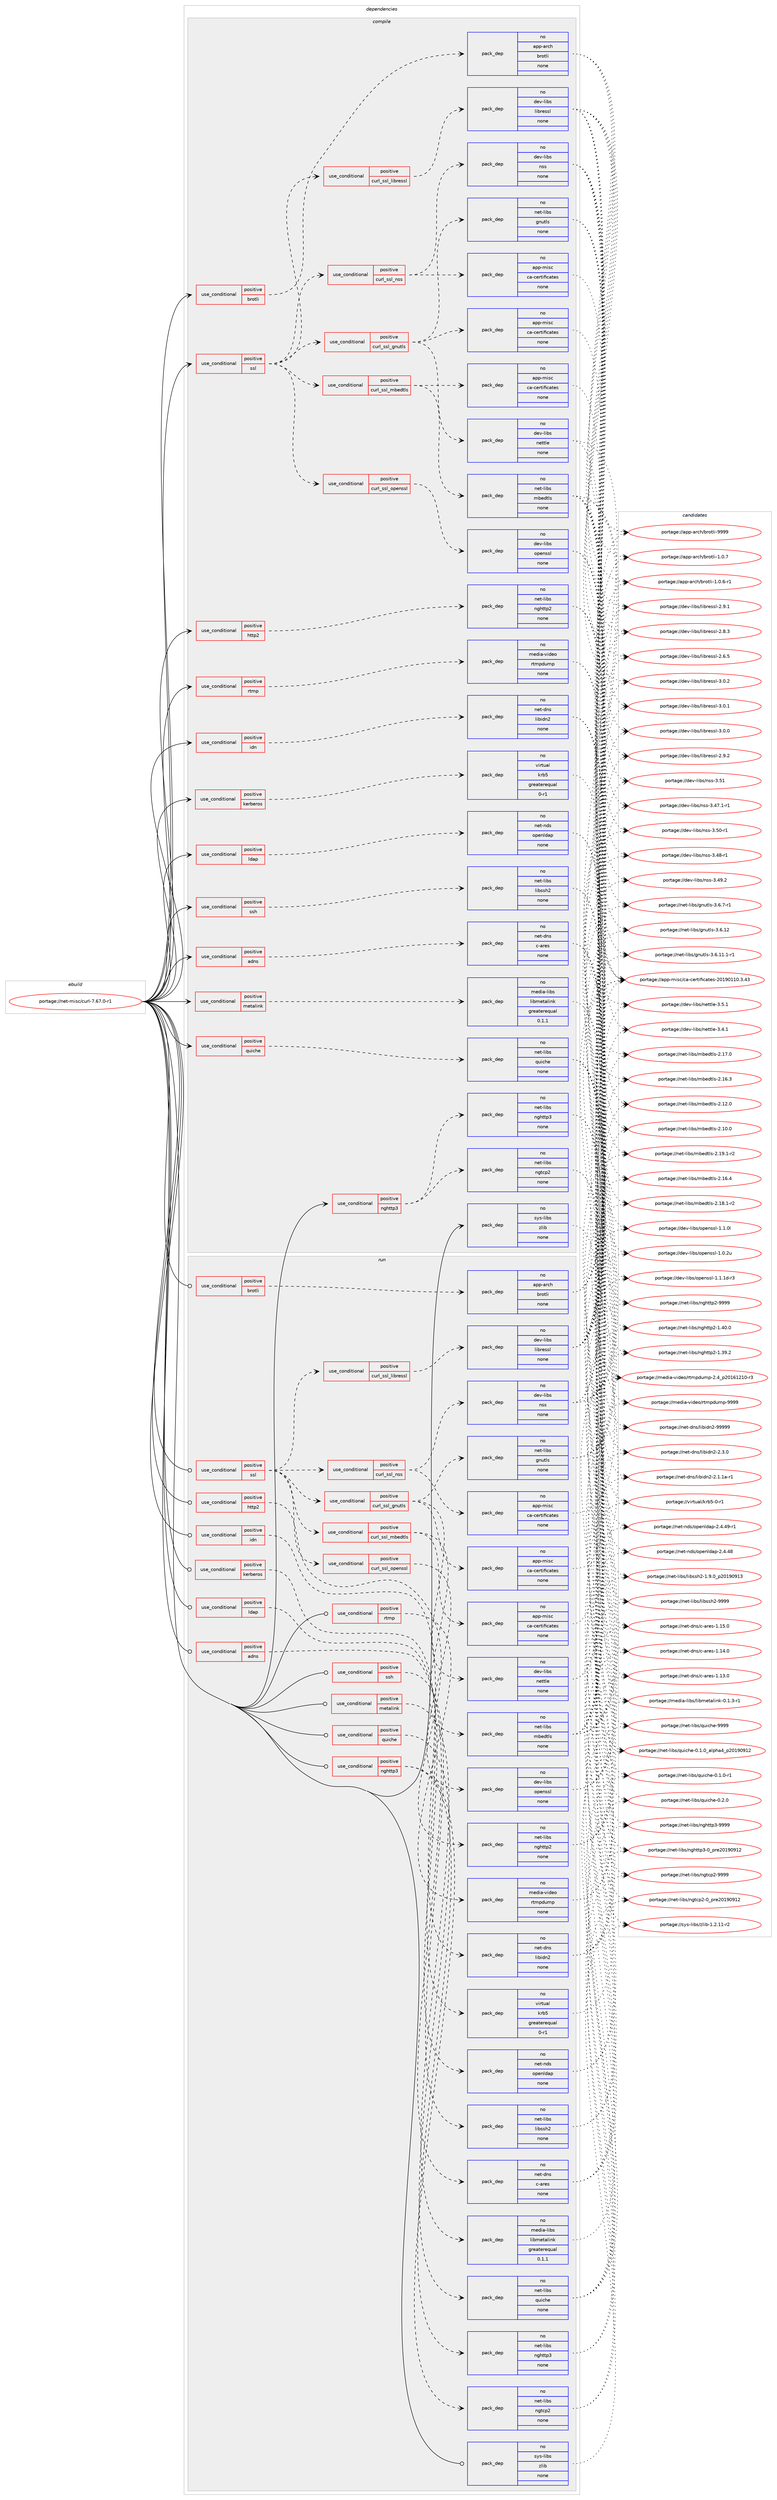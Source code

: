 digraph prolog {

# *************
# Graph options
# *************

newrank=true;
concentrate=true;
compound=true;
graph [rankdir=LR,fontname=Helvetica,fontsize=10,ranksep=1.5];#, ranksep=2.5, nodesep=0.2];
edge  [arrowhead=vee];
node  [fontname=Helvetica,fontsize=10];

# **********
# The ebuild
# **********

subgraph cluster_leftcol {
color=gray;
rank=same;
label=<<i>ebuild</i>>;
id [label="portage://net-misc/curl-7.67.0-r1", color=red, width=4, href="../net-misc/curl-7.67.0-r1.svg"];
}

# ****************
# The dependencies
# ****************

subgraph cluster_midcol {
color=gray;
label=<<i>dependencies</i>>;
subgraph cluster_compile {
fillcolor="#eeeeee";
style=filled;
label=<<i>compile</i>>;
subgraph cond10049 {
dependency53354 [label=<<TABLE BORDER="0" CELLBORDER="1" CELLSPACING="0" CELLPADDING="4"><TR><TD ROWSPAN="3" CELLPADDING="10">use_conditional</TD></TR><TR><TD>positive</TD></TR><TR><TD>adns</TD></TR></TABLE>>, shape=none, color=red];
subgraph pack42229 {
dependency53355 [label=<<TABLE BORDER="0" CELLBORDER="1" CELLSPACING="0" CELLPADDING="4" WIDTH="220"><TR><TD ROWSPAN="6" CELLPADDING="30">pack_dep</TD></TR><TR><TD WIDTH="110">no</TD></TR><TR><TD>net-dns</TD></TR><TR><TD>c-ares</TD></TR><TR><TD>none</TD></TR><TR><TD></TD></TR></TABLE>>, shape=none, color=blue];
}
dependency53354:e -> dependency53355:w [weight=20,style="dashed",arrowhead="vee"];
}
id:e -> dependency53354:w [weight=20,style="solid",arrowhead="vee"];
subgraph cond10050 {
dependency53356 [label=<<TABLE BORDER="0" CELLBORDER="1" CELLSPACING="0" CELLPADDING="4"><TR><TD ROWSPAN="3" CELLPADDING="10">use_conditional</TD></TR><TR><TD>positive</TD></TR><TR><TD>brotli</TD></TR></TABLE>>, shape=none, color=red];
subgraph pack42230 {
dependency53357 [label=<<TABLE BORDER="0" CELLBORDER="1" CELLSPACING="0" CELLPADDING="4" WIDTH="220"><TR><TD ROWSPAN="6" CELLPADDING="30">pack_dep</TD></TR><TR><TD WIDTH="110">no</TD></TR><TR><TD>app-arch</TD></TR><TR><TD>brotli</TD></TR><TR><TD>none</TD></TR><TR><TD></TD></TR></TABLE>>, shape=none, color=blue];
}
dependency53356:e -> dependency53357:w [weight=20,style="dashed",arrowhead="vee"];
}
id:e -> dependency53356:w [weight=20,style="solid",arrowhead="vee"];
subgraph cond10051 {
dependency53358 [label=<<TABLE BORDER="0" CELLBORDER="1" CELLSPACING="0" CELLPADDING="4"><TR><TD ROWSPAN="3" CELLPADDING="10">use_conditional</TD></TR><TR><TD>positive</TD></TR><TR><TD>http2</TD></TR></TABLE>>, shape=none, color=red];
subgraph pack42231 {
dependency53359 [label=<<TABLE BORDER="0" CELLBORDER="1" CELLSPACING="0" CELLPADDING="4" WIDTH="220"><TR><TD ROWSPAN="6" CELLPADDING="30">pack_dep</TD></TR><TR><TD WIDTH="110">no</TD></TR><TR><TD>net-libs</TD></TR><TR><TD>nghttp2</TD></TR><TR><TD>none</TD></TR><TR><TD></TD></TR></TABLE>>, shape=none, color=blue];
}
dependency53358:e -> dependency53359:w [weight=20,style="dashed",arrowhead="vee"];
}
id:e -> dependency53358:w [weight=20,style="solid",arrowhead="vee"];
subgraph cond10052 {
dependency53360 [label=<<TABLE BORDER="0" CELLBORDER="1" CELLSPACING="0" CELLPADDING="4"><TR><TD ROWSPAN="3" CELLPADDING="10">use_conditional</TD></TR><TR><TD>positive</TD></TR><TR><TD>idn</TD></TR></TABLE>>, shape=none, color=red];
subgraph pack42232 {
dependency53361 [label=<<TABLE BORDER="0" CELLBORDER="1" CELLSPACING="0" CELLPADDING="4" WIDTH="220"><TR><TD ROWSPAN="6" CELLPADDING="30">pack_dep</TD></TR><TR><TD WIDTH="110">no</TD></TR><TR><TD>net-dns</TD></TR><TR><TD>libidn2</TD></TR><TR><TD>none</TD></TR><TR><TD></TD></TR></TABLE>>, shape=none, color=blue];
}
dependency53360:e -> dependency53361:w [weight=20,style="dashed",arrowhead="vee"];
}
id:e -> dependency53360:w [weight=20,style="solid",arrowhead="vee"];
subgraph cond10053 {
dependency53362 [label=<<TABLE BORDER="0" CELLBORDER="1" CELLSPACING="0" CELLPADDING="4"><TR><TD ROWSPAN="3" CELLPADDING="10">use_conditional</TD></TR><TR><TD>positive</TD></TR><TR><TD>kerberos</TD></TR></TABLE>>, shape=none, color=red];
subgraph pack42233 {
dependency53363 [label=<<TABLE BORDER="0" CELLBORDER="1" CELLSPACING="0" CELLPADDING="4" WIDTH="220"><TR><TD ROWSPAN="6" CELLPADDING="30">pack_dep</TD></TR><TR><TD WIDTH="110">no</TD></TR><TR><TD>virtual</TD></TR><TR><TD>krb5</TD></TR><TR><TD>greaterequal</TD></TR><TR><TD>0-r1</TD></TR></TABLE>>, shape=none, color=blue];
}
dependency53362:e -> dependency53363:w [weight=20,style="dashed",arrowhead="vee"];
}
id:e -> dependency53362:w [weight=20,style="solid",arrowhead="vee"];
subgraph cond10054 {
dependency53364 [label=<<TABLE BORDER="0" CELLBORDER="1" CELLSPACING="0" CELLPADDING="4"><TR><TD ROWSPAN="3" CELLPADDING="10">use_conditional</TD></TR><TR><TD>positive</TD></TR><TR><TD>ldap</TD></TR></TABLE>>, shape=none, color=red];
subgraph pack42234 {
dependency53365 [label=<<TABLE BORDER="0" CELLBORDER="1" CELLSPACING="0" CELLPADDING="4" WIDTH="220"><TR><TD ROWSPAN="6" CELLPADDING="30">pack_dep</TD></TR><TR><TD WIDTH="110">no</TD></TR><TR><TD>net-nds</TD></TR><TR><TD>openldap</TD></TR><TR><TD>none</TD></TR><TR><TD></TD></TR></TABLE>>, shape=none, color=blue];
}
dependency53364:e -> dependency53365:w [weight=20,style="dashed",arrowhead="vee"];
}
id:e -> dependency53364:w [weight=20,style="solid",arrowhead="vee"];
subgraph cond10055 {
dependency53366 [label=<<TABLE BORDER="0" CELLBORDER="1" CELLSPACING="0" CELLPADDING="4"><TR><TD ROWSPAN="3" CELLPADDING="10">use_conditional</TD></TR><TR><TD>positive</TD></TR><TR><TD>metalink</TD></TR></TABLE>>, shape=none, color=red];
subgraph pack42235 {
dependency53367 [label=<<TABLE BORDER="0" CELLBORDER="1" CELLSPACING="0" CELLPADDING="4" WIDTH="220"><TR><TD ROWSPAN="6" CELLPADDING="30">pack_dep</TD></TR><TR><TD WIDTH="110">no</TD></TR><TR><TD>media-libs</TD></TR><TR><TD>libmetalink</TD></TR><TR><TD>greaterequal</TD></TR><TR><TD>0.1.1</TD></TR></TABLE>>, shape=none, color=blue];
}
dependency53366:e -> dependency53367:w [weight=20,style="dashed",arrowhead="vee"];
}
id:e -> dependency53366:w [weight=20,style="solid",arrowhead="vee"];
subgraph cond10056 {
dependency53368 [label=<<TABLE BORDER="0" CELLBORDER="1" CELLSPACING="0" CELLPADDING="4"><TR><TD ROWSPAN="3" CELLPADDING="10">use_conditional</TD></TR><TR><TD>positive</TD></TR><TR><TD>nghttp3</TD></TR></TABLE>>, shape=none, color=red];
subgraph pack42236 {
dependency53369 [label=<<TABLE BORDER="0" CELLBORDER="1" CELLSPACING="0" CELLPADDING="4" WIDTH="220"><TR><TD ROWSPAN="6" CELLPADDING="30">pack_dep</TD></TR><TR><TD WIDTH="110">no</TD></TR><TR><TD>net-libs</TD></TR><TR><TD>nghttp3</TD></TR><TR><TD>none</TD></TR><TR><TD></TD></TR></TABLE>>, shape=none, color=blue];
}
dependency53368:e -> dependency53369:w [weight=20,style="dashed",arrowhead="vee"];
subgraph pack42237 {
dependency53370 [label=<<TABLE BORDER="0" CELLBORDER="1" CELLSPACING="0" CELLPADDING="4" WIDTH="220"><TR><TD ROWSPAN="6" CELLPADDING="30">pack_dep</TD></TR><TR><TD WIDTH="110">no</TD></TR><TR><TD>net-libs</TD></TR><TR><TD>ngtcp2</TD></TR><TR><TD>none</TD></TR><TR><TD></TD></TR></TABLE>>, shape=none, color=blue];
}
dependency53368:e -> dependency53370:w [weight=20,style="dashed",arrowhead="vee"];
}
id:e -> dependency53368:w [weight=20,style="solid",arrowhead="vee"];
subgraph cond10057 {
dependency53371 [label=<<TABLE BORDER="0" CELLBORDER="1" CELLSPACING="0" CELLPADDING="4"><TR><TD ROWSPAN="3" CELLPADDING="10">use_conditional</TD></TR><TR><TD>positive</TD></TR><TR><TD>quiche</TD></TR></TABLE>>, shape=none, color=red];
subgraph pack42238 {
dependency53372 [label=<<TABLE BORDER="0" CELLBORDER="1" CELLSPACING="0" CELLPADDING="4" WIDTH="220"><TR><TD ROWSPAN="6" CELLPADDING="30">pack_dep</TD></TR><TR><TD WIDTH="110">no</TD></TR><TR><TD>net-libs</TD></TR><TR><TD>quiche</TD></TR><TR><TD>none</TD></TR><TR><TD></TD></TR></TABLE>>, shape=none, color=blue];
}
dependency53371:e -> dependency53372:w [weight=20,style="dashed",arrowhead="vee"];
}
id:e -> dependency53371:w [weight=20,style="solid",arrowhead="vee"];
subgraph cond10058 {
dependency53373 [label=<<TABLE BORDER="0" CELLBORDER="1" CELLSPACING="0" CELLPADDING="4"><TR><TD ROWSPAN="3" CELLPADDING="10">use_conditional</TD></TR><TR><TD>positive</TD></TR><TR><TD>rtmp</TD></TR></TABLE>>, shape=none, color=red];
subgraph pack42239 {
dependency53374 [label=<<TABLE BORDER="0" CELLBORDER="1" CELLSPACING="0" CELLPADDING="4" WIDTH="220"><TR><TD ROWSPAN="6" CELLPADDING="30">pack_dep</TD></TR><TR><TD WIDTH="110">no</TD></TR><TR><TD>media-video</TD></TR><TR><TD>rtmpdump</TD></TR><TR><TD>none</TD></TR><TR><TD></TD></TR></TABLE>>, shape=none, color=blue];
}
dependency53373:e -> dependency53374:w [weight=20,style="dashed",arrowhead="vee"];
}
id:e -> dependency53373:w [weight=20,style="solid",arrowhead="vee"];
subgraph cond10059 {
dependency53375 [label=<<TABLE BORDER="0" CELLBORDER="1" CELLSPACING="0" CELLPADDING="4"><TR><TD ROWSPAN="3" CELLPADDING="10">use_conditional</TD></TR><TR><TD>positive</TD></TR><TR><TD>ssh</TD></TR></TABLE>>, shape=none, color=red];
subgraph pack42240 {
dependency53376 [label=<<TABLE BORDER="0" CELLBORDER="1" CELLSPACING="0" CELLPADDING="4" WIDTH="220"><TR><TD ROWSPAN="6" CELLPADDING="30">pack_dep</TD></TR><TR><TD WIDTH="110">no</TD></TR><TR><TD>net-libs</TD></TR><TR><TD>libssh2</TD></TR><TR><TD>none</TD></TR><TR><TD></TD></TR></TABLE>>, shape=none, color=blue];
}
dependency53375:e -> dependency53376:w [weight=20,style="dashed",arrowhead="vee"];
}
id:e -> dependency53375:w [weight=20,style="solid",arrowhead="vee"];
subgraph cond10060 {
dependency53377 [label=<<TABLE BORDER="0" CELLBORDER="1" CELLSPACING="0" CELLPADDING="4"><TR><TD ROWSPAN="3" CELLPADDING="10">use_conditional</TD></TR><TR><TD>positive</TD></TR><TR><TD>ssl</TD></TR></TABLE>>, shape=none, color=red];
subgraph cond10061 {
dependency53378 [label=<<TABLE BORDER="0" CELLBORDER="1" CELLSPACING="0" CELLPADDING="4"><TR><TD ROWSPAN="3" CELLPADDING="10">use_conditional</TD></TR><TR><TD>positive</TD></TR><TR><TD>curl_ssl_gnutls</TD></TR></TABLE>>, shape=none, color=red];
subgraph pack42241 {
dependency53379 [label=<<TABLE BORDER="0" CELLBORDER="1" CELLSPACING="0" CELLPADDING="4" WIDTH="220"><TR><TD ROWSPAN="6" CELLPADDING="30">pack_dep</TD></TR><TR><TD WIDTH="110">no</TD></TR><TR><TD>net-libs</TD></TR><TR><TD>gnutls</TD></TR><TR><TD>none</TD></TR><TR><TD></TD></TR></TABLE>>, shape=none, color=blue];
}
dependency53378:e -> dependency53379:w [weight=20,style="dashed",arrowhead="vee"];
subgraph pack42242 {
dependency53380 [label=<<TABLE BORDER="0" CELLBORDER="1" CELLSPACING="0" CELLPADDING="4" WIDTH="220"><TR><TD ROWSPAN="6" CELLPADDING="30">pack_dep</TD></TR><TR><TD WIDTH="110">no</TD></TR><TR><TD>dev-libs</TD></TR><TR><TD>nettle</TD></TR><TR><TD>none</TD></TR><TR><TD></TD></TR></TABLE>>, shape=none, color=blue];
}
dependency53378:e -> dependency53380:w [weight=20,style="dashed",arrowhead="vee"];
subgraph pack42243 {
dependency53381 [label=<<TABLE BORDER="0" CELLBORDER="1" CELLSPACING="0" CELLPADDING="4" WIDTH="220"><TR><TD ROWSPAN="6" CELLPADDING="30">pack_dep</TD></TR><TR><TD WIDTH="110">no</TD></TR><TR><TD>app-misc</TD></TR><TR><TD>ca-certificates</TD></TR><TR><TD>none</TD></TR><TR><TD></TD></TR></TABLE>>, shape=none, color=blue];
}
dependency53378:e -> dependency53381:w [weight=20,style="dashed",arrowhead="vee"];
}
dependency53377:e -> dependency53378:w [weight=20,style="dashed",arrowhead="vee"];
subgraph cond10062 {
dependency53382 [label=<<TABLE BORDER="0" CELLBORDER="1" CELLSPACING="0" CELLPADDING="4"><TR><TD ROWSPAN="3" CELLPADDING="10">use_conditional</TD></TR><TR><TD>positive</TD></TR><TR><TD>curl_ssl_libressl</TD></TR></TABLE>>, shape=none, color=red];
subgraph pack42244 {
dependency53383 [label=<<TABLE BORDER="0" CELLBORDER="1" CELLSPACING="0" CELLPADDING="4" WIDTH="220"><TR><TD ROWSPAN="6" CELLPADDING="30">pack_dep</TD></TR><TR><TD WIDTH="110">no</TD></TR><TR><TD>dev-libs</TD></TR><TR><TD>libressl</TD></TR><TR><TD>none</TD></TR><TR><TD></TD></TR></TABLE>>, shape=none, color=blue];
}
dependency53382:e -> dependency53383:w [weight=20,style="dashed",arrowhead="vee"];
}
dependency53377:e -> dependency53382:w [weight=20,style="dashed",arrowhead="vee"];
subgraph cond10063 {
dependency53384 [label=<<TABLE BORDER="0" CELLBORDER="1" CELLSPACING="0" CELLPADDING="4"><TR><TD ROWSPAN="3" CELLPADDING="10">use_conditional</TD></TR><TR><TD>positive</TD></TR><TR><TD>curl_ssl_mbedtls</TD></TR></TABLE>>, shape=none, color=red];
subgraph pack42245 {
dependency53385 [label=<<TABLE BORDER="0" CELLBORDER="1" CELLSPACING="0" CELLPADDING="4" WIDTH="220"><TR><TD ROWSPAN="6" CELLPADDING="30">pack_dep</TD></TR><TR><TD WIDTH="110">no</TD></TR><TR><TD>net-libs</TD></TR><TR><TD>mbedtls</TD></TR><TR><TD>none</TD></TR><TR><TD></TD></TR></TABLE>>, shape=none, color=blue];
}
dependency53384:e -> dependency53385:w [weight=20,style="dashed",arrowhead="vee"];
subgraph pack42246 {
dependency53386 [label=<<TABLE BORDER="0" CELLBORDER="1" CELLSPACING="0" CELLPADDING="4" WIDTH="220"><TR><TD ROWSPAN="6" CELLPADDING="30">pack_dep</TD></TR><TR><TD WIDTH="110">no</TD></TR><TR><TD>app-misc</TD></TR><TR><TD>ca-certificates</TD></TR><TR><TD>none</TD></TR><TR><TD></TD></TR></TABLE>>, shape=none, color=blue];
}
dependency53384:e -> dependency53386:w [weight=20,style="dashed",arrowhead="vee"];
}
dependency53377:e -> dependency53384:w [weight=20,style="dashed",arrowhead="vee"];
subgraph cond10064 {
dependency53387 [label=<<TABLE BORDER="0" CELLBORDER="1" CELLSPACING="0" CELLPADDING="4"><TR><TD ROWSPAN="3" CELLPADDING="10">use_conditional</TD></TR><TR><TD>positive</TD></TR><TR><TD>curl_ssl_openssl</TD></TR></TABLE>>, shape=none, color=red];
subgraph pack42247 {
dependency53388 [label=<<TABLE BORDER="0" CELLBORDER="1" CELLSPACING="0" CELLPADDING="4" WIDTH="220"><TR><TD ROWSPAN="6" CELLPADDING="30">pack_dep</TD></TR><TR><TD WIDTH="110">no</TD></TR><TR><TD>dev-libs</TD></TR><TR><TD>openssl</TD></TR><TR><TD>none</TD></TR><TR><TD></TD></TR></TABLE>>, shape=none, color=blue];
}
dependency53387:e -> dependency53388:w [weight=20,style="dashed",arrowhead="vee"];
}
dependency53377:e -> dependency53387:w [weight=20,style="dashed",arrowhead="vee"];
subgraph cond10065 {
dependency53389 [label=<<TABLE BORDER="0" CELLBORDER="1" CELLSPACING="0" CELLPADDING="4"><TR><TD ROWSPAN="3" CELLPADDING="10">use_conditional</TD></TR><TR><TD>positive</TD></TR><TR><TD>curl_ssl_nss</TD></TR></TABLE>>, shape=none, color=red];
subgraph pack42248 {
dependency53390 [label=<<TABLE BORDER="0" CELLBORDER="1" CELLSPACING="0" CELLPADDING="4" WIDTH="220"><TR><TD ROWSPAN="6" CELLPADDING="30">pack_dep</TD></TR><TR><TD WIDTH="110">no</TD></TR><TR><TD>dev-libs</TD></TR><TR><TD>nss</TD></TR><TR><TD>none</TD></TR><TR><TD></TD></TR></TABLE>>, shape=none, color=blue];
}
dependency53389:e -> dependency53390:w [weight=20,style="dashed",arrowhead="vee"];
subgraph pack42249 {
dependency53391 [label=<<TABLE BORDER="0" CELLBORDER="1" CELLSPACING="0" CELLPADDING="4" WIDTH="220"><TR><TD ROWSPAN="6" CELLPADDING="30">pack_dep</TD></TR><TR><TD WIDTH="110">no</TD></TR><TR><TD>app-misc</TD></TR><TR><TD>ca-certificates</TD></TR><TR><TD>none</TD></TR><TR><TD></TD></TR></TABLE>>, shape=none, color=blue];
}
dependency53389:e -> dependency53391:w [weight=20,style="dashed",arrowhead="vee"];
}
dependency53377:e -> dependency53389:w [weight=20,style="dashed",arrowhead="vee"];
}
id:e -> dependency53377:w [weight=20,style="solid",arrowhead="vee"];
subgraph pack42250 {
dependency53392 [label=<<TABLE BORDER="0" CELLBORDER="1" CELLSPACING="0" CELLPADDING="4" WIDTH="220"><TR><TD ROWSPAN="6" CELLPADDING="30">pack_dep</TD></TR><TR><TD WIDTH="110">no</TD></TR><TR><TD>sys-libs</TD></TR><TR><TD>zlib</TD></TR><TR><TD>none</TD></TR><TR><TD></TD></TR></TABLE>>, shape=none, color=blue];
}
id:e -> dependency53392:w [weight=20,style="solid",arrowhead="vee"];
}
subgraph cluster_compileandrun {
fillcolor="#eeeeee";
style=filled;
label=<<i>compile and run</i>>;
}
subgraph cluster_run {
fillcolor="#eeeeee";
style=filled;
label=<<i>run</i>>;
subgraph cond10066 {
dependency53393 [label=<<TABLE BORDER="0" CELLBORDER="1" CELLSPACING="0" CELLPADDING="4"><TR><TD ROWSPAN="3" CELLPADDING="10">use_conditional</TD></TR><TR><TD>positive</TD></TR><TR><TD>adns</TD></TR></TABLE>>, shape=none, color=red];
subgraph pack42251 {
dependency53394 [label=<<TABLE BORDER="0" CELLBORDER="1" CELLSPACING="0" CELLPADDING="4" WIDTH="220"><TR><TD ROWSPAN="6" CELLPADDING="30">pack_dep</TD></TR><TR><TD WIDTH="110">no</TD></TR><TR><TD>net-dns</TD></TR><TR><TD>c-ares</TD></TR><TR><TD>none</TD></TR><TR><TD></TD></TR></TABLE>>, shape=none, color=blue];
}
dependency53393:e -> dependency53394:w [weight=20,style="dashed",arrowhead="vee"];
}
id:e -> dependency53393:w [weight=20,style="solid",arrowhead="odot"];
subgraph cond10067 {
dependency53395 [label=<<TABLE BORDER="0" CELLBORDER="1" CELLSPACING="0" CELLPADDING="4"><TR><TD ROWSPAN="3" CELLPADDING="10">use_conditional</TD></TR><TR><TD>positive</TD></TR><TR><TD>brotli</TD></TR></TABLE>>, shape=none, color=red];
subgraph pack42252 {
dependency53396 [label=<<TABLE BORDER="0" CELLBORDER="1" CELLSPACING="0" CELLPADDING="4" WIDTH="220"><TR><TD ROWSPAN="6" CELLPADDING="30">pack_dep</TD></TR><TR><TD WIDTH="110">no</TD></TR><TR><TD>app-arch</TD></TR><TR><TD>brotli</TD></TR><TR><TD>none</TD></TR><TR><TD></TD></TR></TABLE>>, shape=none, color=blue];
}
dependency53395:e -> dependency53396:w [weight=20,style="dashed",arrowhead="vee"];
}
id:e -> dependency53395:w [weight=20,style="solid",arrowhead="odot"];
subgraph cond10068 {
dependency53397 [label=<<TABLE BORDER="0" CELLBORDER="1" CELLSPACING="0" CELLPADDING="4"><TR><TD ROWSPAN="3" CELLPADDING="10">use_conditional</TD></TR><TR><TD>positive</TD></TR><TR><TD>http2</TD></TR></TABLE>>, shape=none, color=red];
subgraph pack42253 {
dependency53398 [label=<<TABLE BORDER="0" CELLBORDER="1" CELLSPACING="0" CELLPADDING="4" WIDTH="220"><TR><TD ROWSPAN="6" CELLPADDING="30">pack_dep</TD></TR><TR><TD WIDTH="110">no</TD></TR><TR><TD>net-libs</TD></TR><TR><TD>nghttp2</TD></TR><TR><TD>none</TD></TR><TR><TD></TD></TR></TABLE>>, shape=none, color=blue];
}
dependency53397:e -> dependency53398:w [weight=20,style="dashed",arrowhead="vee"];
}
id:e -> dependency53397:w [weight=20,style="solid",arrowhead="odot"];
subgraph cond10069 {
dependency53399 [label=<<TABLE BORDER="0" CELLBORDER="1" CELLSPACING="0" CELLPADDING="4"><TR><TD ROWSPAN="3" CELLPADDING="10">use_conditional</TD></TR><TR><TD>positive</TD></TR><TR><TD>idn</TD></TR></TABLE>>, shape=none, color=red];
subgraph pack42254 {
dependency53400 [label=<<TABLE BORDER="0" CELLBORDER="1" CELLSPACING="0" CELLPADDING="4" WIDTH="220"><TR><TD ROWSPAN="6" CELLPADDING="30">pack_dep</TD></TR><TR><TD WIDTH="110">no</TD></TR><TR><TD>net-dns</TD></TR><TR><TD>libidn2</TD></TR><TR><TD>none</TD></TR><TR><TD></TD></TR></TABLE>>, shape=none, color=blue];
}
dependency53399:e -> dependency53400:w [weight=20,style="dashed",arrowhead="vee"];
}
id:e -> dependency53399:w [weight=20,style="solid",arrowhead="odot"];
subgraph cond10070 {
dependency53401 [label=<<TABLE BORDER="0" CELLBORDER="1" CELLSPACING="0" CELLPADDING="4"><TR><TD ROWSPAN="3" CELLPADDING="10">use_conditional</TD></TR><TR><TD>positive</TD></TR><TR><TD>kerberos</TD></TR></TABLE>>, shape=none, color=red];
subgraph pack42255 {
dependency53402 [label=<<TABLE BORDER="0" CELLBORDER="1" CELLSPACING="0" CELLPADDING="4" WIDTH="220"><TR><TD ROWSPAN="6" CELLPADDING="30">pack_dep</TD></TR><TR><TD WIDTH="110">no</TD></TR><TR><TD>virtual</TD></TR><TR><TD>krb5</TD></TR><TR><TD>greaterequal</TD></TR><TR><TD>0-r1</TD></TR></TABLE>>, shape=none, color=blue];
}
dependency53401:e -> dependency53402:w [weight=20,style="dashed",arrowhead="vee"];
}
id:e -> dependency53401:w [weight=20,style="solid",arrowhead="odot"];
subgraph cond10071 {
dependency53403 [label=<<TABLE BORDER="0" CELLBORDER="1" CELLSPACING="0" CELLPADDING="4"><TR><TD ROWSPAN="3" CELLPADDING="10">use_conditional</TD></TR><TR><TD>positive</TD></TR><TR><TD>ldap</TD></TR></TABLE>>, shape=none, color=red];
subgraph pack42256 {
dependency53404 [label=<<TABLE BORDER="0" CELLBORDER="1" CELLSPACING="0" CELLPADDING="4" WIDTH="220"><TR><TD ROWSPAN="6" CELLPADDING="30">pack_dep</TD></TR><TR><TD WIDTH="110">no</TD></TR><TR><TD>net-nds</TD></TR><TR><TD>openldap</TD></TR><TR><TD>none</TD></TR><TR><TD></TD></TR></TABLE>>, shape=none, color=blue];
}
dependency53403:e -> dependency53404:w [weight=20,style="dashed",arrowhead="vee"];
}
id:e -> dependency53403:w [weight=20,style="solid",arrowhead="odot"];
subgraph cond10072 {
dependency53405 [label=<<TABLE BORDER="0" CELLBORDER="1" CELLSPACING="0" CELLPADDING="4"><TR><TD ROWSPAN="3" CELLPADDING="10">use_conditional</TD></TR><TR><TD>positive</TD></TR><TR><TD>metalink</TD></TR></TABLE>>, shape=none, color=red];
subgraph pack42257 {
dependency53406 [label=<<TABLE BORDER="0" CELLBORDER="1" CELLSPACING="0" CELLPADDING="4" WIDTH="220"><TR><TD ROWSPAN="6" CELLPADDING="30">pack_dep</TD></TR><TR><TD WIDTH="110">no</TD></TR><TR><TD>media-libs</TD></TR><TR><TD>libmetalink</TD></TR><TR><TD>greaterequal</TD></TR><TR><TD>0.1.1</TD></TR></TABLE>>, shape=none, color=blue];
}
dependency53405:e -> dependency53406:w [weight=20,style="dashed",arrowhead="vee"];
}
id:e -> dependency53405:w [weight=20,style="solid",arrowhead="odot"];
subgraph cond10073 {
dependency53407 [label=<<TABLE BORDER="0" CELLBORDER="1" CELLSPACING="0" CELLPADDING="4"><TR><TD ROWSPAN="3" CELLPADDING="10">use_conditional</TD></TR><TR><TD>positive</TD></TR><TR><TD>nghttp3</TD></TR></TABLE>>, shape=none, color=red];
subgraph pack42258 {
dependency53408 [label=<<TABLE BORDER="0" CELLBORDER="1" CELLSPACING="0" CELLPADDING="4" WIDTH="220"><TR><TD ROWSPAN="6" CELLPADDING="30">pack_dep</TD></TR><TR><TD WIDTH="110">no</TD></TR><TR><TD>net-libs</TD></TR><TR><TD>nghttp3</TD></TR><TR><TD>none</TD></TR><TR><TD></TD></TR></TABLE>>, shape=none, color=blue];
}
dependency53407:e -> dependency53408:w [weight=20,style="dashed",arrowhead="vee"];
subgraph pack42259 {
dependency53409 [label=<<TABLE BORDER="0" CELLBORDER="1" CELLSPACING="0" CELLPADDING="4" WIDTH="220"><TR><TD ROWSPAN="6" CELLPADDING="30">pack_dep</TD></TR><TR><TD WIDTH="110">no</TD></TR><TR><TD>net-libs</TD></TR><TR><TD>ngtcp2</TD></TR><TR><TD>none</TD></TR><TR><TD></TD></TR></TABLE>>, shape=none, color=blue];
}
dependency53407:e -> dependency53409:w [weight=20,style="dashed",arrowhead="vee"];
}
id:e -> dependency53407:w [weight=20,style="solid",arrowhead="odot"];
subgraph cond10074 {
dependency53410 [label=<<TABLE BORDER="0" CELLBORDER="1" CELLSPACING="0" CELLPADDING="4"><TR><TD ROWSPAN="3" CELLPADDING="10">use_conditional</TD></TR><TR><TD>positive</TD></TR><TR><TD>quiche</TD></TR></TABLE>>, shape=none, color=red];
subgraph pack42260 {
dependency53411 [label=<<TABLE BORDER="0" CELLBORDER="1" CELLSPACING="0" CELLPADDING="4" WIDTH="220"><TR><TD ROWSPAN="6" CELLPADDING="30">pack_dep</TD></TR><TR><TD WIDTH="110">no</TD></TR><TR><TD>net-libs</TD></TR><TR><TD>quiche</TD></TR><TR><TD>none</TD></TR><TR><TD></TD></TR></TABLE>>, shape=none, color=blue];
}
dependency53410:e -> dependency53411:w [weight=20,style="dashed",arrowhead="vee"];
}
id:e -> dependency53410:w [weight=20,style="solid",arrowhead="odot"];
subgraph cond10075 {
dependency53412 [label=<<TABLE BORDER="0" CELLBORDER="1" CELLSPACING="0" CELLPADDING="4"><TR><TD ROWSPAN="3" CELLPADDING="10">use_conditional</TD></TR><TR><TD>positive</TD></TR><TR><TD>rtmp</TD></TR></TABLE>>, shape=none, color=red];
subgraph pack42261 {
dependency53413 [label=<<TABLE BORDER="0" CELLBORDER="1" CELLSPACING="0" CELLPADDING="4" WIDTH="220"><TR><TD ROWSPAN="6" CELLPADDING="30">pack_dep</TD></TR><TR><TD WIDTH="110">no</TD></TR><TR><TD>media-video</TD></TR><TR><TD>rtmpdump</TD></TR><TR><TD>none</TD></TR><TR><TD></TD></TR></TABLE>>, shape=none, color=blue];
}
dependency53412:e -> dependency53413:w [weight=20,style="dashed",arrowhead="vee"];
}
id:e -> dependency53412:w [weight=20,style="solid",arrowhead="odot"];
subgraph cond10076 {
dependency53414 [label=<<TABLE BORDER="0" CELLBORDER="1" CELLSPACING="0" CELLPADDING="4"><TR><TD ROWSPAN="3" CELLPADDING="10">use_conditional</TD></TR><TR><TD>positive</TD></TR><TR><TD>ssh</TD></TR></TABLE>>, shape=none, color=red];
subgraph pack42262 {
dependency53415 [label=<<TABLE BORDER="0" CELLBORDER="1" CELLSPACING="0" CELLPADDING="4" WIDTH="220"><TR><TD ROWSPAN="6" CELLPADDING="30">pack_dep</TD></TR><TR><TD WIDTH="110">no</TD></TR><TR><TD>net-libs</TD></TR><TR><TD>libssh2</TD></TR><TR><TD>none</TD></TR><TR><TD></TD></TR></TABLE>>, shape=none, color=blue];
}
dependency53414:e -> dependency53415:w [weight=20,style="dashed",arrowhead="vee"];
}
id:e -> dependency53414:w [weight=20,style="solid",arrowhead="odot"];
subgraph cond10077 {
dependency53416 [label=<<TABLE BORDER="0" CELLBORDER="1" CELLSPACING="0" CELLPADDING="4"><TR><TD ROWSPAN="3" CELLPADDING="10">use_conditional</TD></TR><TR><TD>positive</TD></TR><TR><TD>ssl</TD></TR></TABLE>>, shape=none, color=red];
subgraph cond10078 {
dependency53417 [label=<<TABLE BORDER="0" CELLBORDER="1" CELLSPACING="0" CELLPADDING="4"><TR><TD ROWSPAN="3" CELLPADDING="10">use_conditional</TD></TR><TR><TD>positive</TD></TR><TR><TD>curl_ssl_gnutls</TD></TR></TABLE>>, shape=none, color=red];
subgraph pack42263 {
dependency53418 [label=<<TABLE BORDER="0" CELLBORDER="1" CELLSPACING="0" CELLPADDING="4" WIDTH="220"><TR><TD ROWSPAN="6" CELLPADDING="30">pack_dep</TD></TR><TR><TD WIDTH="110">no</TD></TR><TR><TD>net-libs</TD></TR><TR><TD>gnutls</TD></TR><TR><TD>none</TD></TR><TR><TD></TD></TR></TABLE>>, shape=none, color=blue];
}
dependency53417:e -> dependency53418:w [weight=20,style="dashed",arrowhead="vee"];
subgraph pack42264 {
dependency53419 [label=<<TABLE BORDER="0" CELLBORDER="1" CELLSPACING="0" CELLPADDING="4" WIDTH="220"><TR><TD ROWSPAN="6" CELLPADDING="30">pack_dep</TD></TR><TR><TD WIDTH="110">no</TD></TR><TR><TD>dev-libs</TD></TR><TR><TD>nettle</TD></TR><TR><TD>none</TD></TR><TR><TD></TD></TR></TABLE>>, shape=none, color=blue];
}
dependency53417:e -> dependency53419:w [weight=20,style="dashed",arrowhead="vee"];
subgraph pack42265 {
dependency53420 [label=<<TABLE BORDER="0" CELLBORDER="1" CELLSPACING="0" CELLPADDING="4" WIDTH="220"><TR><TD ROWSPAN="6" CELLPADDING="30">pack_dep</TD></TR><TR><TD WIDTH="110">no</TD></TR><TR><TD>app-misc</TD></TR><TR><TD>ca-certificates</TD></TR><TR><TD>none</TD></TR><TR><TD></TD></TR></TABLE>>, shape=none, color=blue];
}
dependency53417:e -> dependency53420:w [weight=20,style="dashed",arrowhead="vee"];
}
dependency53416:e -> dependency53417:w [weight=20,style="dashed",arrowhead="vee"];
subgraph cond10079 {
dependency53421 [label=<<TABLE BORDER="0" CELLBORDER="1" CELLSPACING="0" CELLPADDING="4"><TR><TD ROWSPAN="3" CELLPADDING="10">use_conditional</TD></TR><TR><TD>positive</TD></TR><TR><TD>curl_ssl_libressl</TD></TR></TABLE>>, shape=none, color=red];
subgraph pack42266 {
dependency53422 [label=<<TABLE BORDER="0" CELLBORDER="1" CELLSPACING="0" CELLPADDING="4" WIDTH="220"><TR><TD ROWSPAN="6" CELLPADDING="30">pack_dep</TD></TR><TR><TD WIDTH="110">no</TD></TR><TR><TD>dev-libs</TD></TR><TR><TD>libressl</TD></TR><TR><TD>none</TD></TR><TR><TD></TD></TR></TABLE>>, shape=none, color=blue];
}
dependency53421:e -> dependency53422:w [weight=20,style="dashed",arrowhead="vee"];
}
dependency53416:e -> dependency53421:w [weight=20,style="dashed",arrowhead="vee"];
subgraph cond10080 {
dependency53423 [label=<<TABLE BORDER="0" CELLBORDER="1" CELLSPACING="0" CELLPADDING="4"><TR><TD ROWSPAN="3" CELLPADDING="10">use_conditional</TD></TR><TR><TD>positive</TD></TR><TR><TD>curl_ssl_mbedtls</TD></TR></TABLE>>, shape=none, color=red];
subgraph pack42267 {
dependency53424 [label=<<TABLE BORDER="0" CELLBORDER="1" CELLSPACING="0" CELLPADDING="4" WIDTH="220"><TR><TD ROWSPAN="6" CELLPADDING="30">pack_dep</TD></TR><TR><TD WIDTH="110">no</TD></TR><TR><TD>net-libs</TD></TR><TR><TD>mbedtls</TD></TR><TR><TD>none</TD></TR><TR><TD></TD></TR></TABLE>>, shape=none, color=blue];
}
dependency53423:e -> dependency53424:w [weight=20,style="dashed",arrowhead="vee"];
subgraph pack42268 {
dependency53425 [label=<<TABLE BORDER="0" CELLBORDER="1" CELLSPACING="0" CELLPADDING="4" WIDTH="220"><TR><TD ROWSPAN="6" CELLPADDING="30">pack_dep</TD></TR><TR><TD WIDTH="110">no</TD></TR><TR><TD>app-misc</TD></TR><TR><TD>ca-certificates</TD></TR><TR><TD>none</TD></TR><TR><TD></TD></TR></TABLE>>, shape=none, color=blue];
}
dependency53423:e -> dependency53425:w [weight=20,style="dashed",arrowhead="vee"];
}
dependency53416:e -> dependency53423:w [weight=20,style="dashed",arrowhead="vee"];
subgraph cond10081 {
dependency53426 [label=<<TABLE BORDER="0" CELLBORDER="1" CELLSPACING="0" CELLPADDING="4"><TR><TD ROWSPAN="3" CELLPADDING="10">use_conditional</TD></TR><TR><TD>positive</TD></TR><TR><TD>curl_ssl_openssl</TD></TR></TABLE>>, shape=none, color=red];
subgraph pack42269 {
dependency53427 [label=<<TABLE BORDER="0" CELLBORDER="1" CELLSPACING="0" CELLPADDING="4" WIDTH="220"><TR><TD ROWSPAN="6" CELLPADDING="30">pack_dep</TD></TR><TR><TD WIDTH="110">no</TD></TR><TR><TD>dev-libs</TD></TR><TR><TD>openssl</TD></TR><TR><TD>none</TD></TR><TR><TD></TD></TR></TABLE>>, shape=none, color=blue];
}
dependency53426:e -> dependency53427:w [weight=20,style="dashed",arrowhead="vee"];
}
dependency53416:e -> dependency53426:w [weight=20,style="dashed",arrowhead="vee"];
subgraph cond10082 {
dependency53428 [label=<<TABLE BORDER="0" CELLBORDER="1" CELLSPACING="0" CELLPADDING="4"><TR><TD ROWSPAN="3" CELLPADDING="10">use_conditional</TD></TR><TR><TD>positive</TD></TR><TR><TD>curl_ssl_nss</TD></TR></TABLE>>, shape=none, color=red];
subgraph pack42270 {
dependency53429 [label=<<TABLE BORDER="0" CELLBORDER="1" CELLSPACING="0" CELLPADDING="4" WIDTH="220"><TR><TD ROWSPAN="6" CELLPADDING="30">pack_dep</TD></TR><TR><TD WIDTH="110">no</TD></TR><TR><TD>dev-libs</TD></TR><TR><TD>nss</TD></TR><TR><TD>none</TD></TR><TR><TD></TD></TR></TABLE>>, shape=none, color=blue];
}
dependency53428:e -> dependency53429:w [weight=20,style="dashed",arrowhead="vee"];
subgraph pack42271 {
dependency53430 [label=<<TABLE BORDER="0" CELLBORDER="1" CELLSPACING="0" CELLPADDING="4" WIDTH="220"><TR><TD ROWSPAN="6" CELLPADDING="30">pack_dep</TD></TR><TR><TD WIDTH="110">no</TD></TR><TR><TD>app-misc</TD></TR><TR><TD>ca-certificates</TD></TR><TR><TD>none</TD></TR><TR><TD></TD></TR></TABLE>>, shape=none, color=blue];
}
dependency53428:e -> dependency53430:w [weight=20,style="dashed",arrowhead="vee"];
}
dependency53416:e -> dependency53428:w [weight=20,style="dashed",arrowhead="vee"];
}
id:e -> dependency53416:w [weight=20,style="solid",arrowhead="odot"];
subgraph pack42272 {
dependency53431 [label=<<TABLE BORDER="0" CELLBORDER="1" CELLSPACING="0" CELLPADDING="4" WIDTH="220"><TR><TD ROWSPAN="6" CELLPADDING="30">pack_dep</TD></TR><TR><TD WIDTH="110">no</TD></TR><TR><TD>sys-libs</TD></TR><TR><TD>zlib</TD></TR><TR><TD>none</TD></TR><TR><TD></TD></TR></TABLE>>, shape=none, color=blue];
}
id:e -> dependency53431:w [weight=20,style="solid",arrowhead="odot"];
}
}

# **************
# The candidates
# **************

subgraph cluster_choices {
rank=same;
color=gray;
label=<<i>candidates</i>>;

subgraph choice42229 {
color=black;
nodesep=1;
choice110101116451001101154799459711410111545494649534648 [label="portage://net-dns/c-ares-1.15.0", color=red, width=4,href="../net-dns/c-ares-1.15.0.svg"];
choice110101116451001101154799459711410111545494649524648 [label="portage://net-dns/c-ares-1.14.0", color=red, width=4,href="../net-dns/c-ares-1.14.0.svg"];
choice110101116451001101154799459711410111545494649514648 [label="portage://net-dns/c-ares-1.13.0", color=red, width=4,href="../net-dns/c-ares-1.13.0.svg"];
dependency53355:e -> choice110101116451001101154799459711410111545494649534648:w [style=dotted,weight="100"];
dependency53355:e -> choice110101116451001101154799459711410111545494649524648:w [style=dotted,weight="100"];
dependency53355:e -> choice110101116451001101154799459711410111545494649514648:w [style=dotted,weight="100"];
}
subgraph choice42230 {
color=black;
nodesep=1;
choice9711211245971149910447981141111161081054557575757 [label="portage://app-arch/brotli-9999", color=red, width=4,href="../app-arch/brotli-9999.svg"];
choice971121124597114991044798114111116108105454946484655 [label="portage://app-arch/brotli-1.0.7", color=red, width=4,href="../app-arch/brotli-1.0.7.svg"];
choice9711211245971149910447981141111161081054549464846544511449 [label="portage://app-arch/brotli-1.0.6-r1", color=red, width=4,href="../app-arch/brotli-1.0.6-r1.svg"];
dependency53357:e -> choice9711211245971149910447981141111161081054557575757:w [style=dotted,weight="100"];
dependency53357:e -> choice971121124597114991044798114111116108105454946484655:w [style=dotted,weight="100"];
dependency53357:e -> choice9711211245971149910447981141111161081054549464846544511449:w [style=dotted,weight="100"];
}
subgraph choice42231 {
color=black;
nodesep=1;
choice110101116451081059811547110103104116116112504557575757 [label="portage://net-libs/nghttp2-9999", color=red, width=4,href="../net-libs/nghttp2-9999.svg"];
choice1101011164510810598115471101031041161161125045494652484648 [label="portage://net-libs/nghttp2-1.40.0", color=red, width=4,href="../net-libs/nghttp2-1.40.0.svg"];
choice1101011164510810598115471101031041161161125045494651574650 [label="portage://net-libs/nghttp2-1.39.2", color=red, width=4,href="../net-libs/nghttp2-1.39.2.svg"];
dependency53359:e -> choice110101116451081059811547110103104116116112504557575757:w [style=dotted,weight="100"];
dependency53359:e -> choice1101011164510810598115471101031041161161125045494652484648:w [style=dotted,weight="100"];
dependency53359:e -> choice1101011164510810598115471101031041161161125045494651574650:w [style=dotted,weight="100"];
}
subgraph choice42232 {
color=black;
nodesep=1;
choice11010111645100110115471081059810510011050455757575757 [label="portage://net-dns/libidn2-99999", color=red, width=4,href="../net-dns/libidn2-99999.svg"];
choice11010111645100110115471081059810510011050455046514648 [label="portage://net-dns/libidn2-2.3.0", color=red, width=4,href="../net-dns/libidn2-2.3.0.svg"];
choice11010111645100110115471081059810510011050455046494649974511449 [label="portage://net-dns/libidn2-2.1.1a-r1", color=red, width=4,href="../net-dns/libidn2-2.1.1a-r1.svg"];
dependency53361:e -> choice11010111645100110115471081059810510011050455757575757:w [style=dotted,weight="100"];
dependency53361:e -> choice11010111645100110115471081059810510011050455046514648:w [style=dotted,weight="100"];
dependency53361:e -> choice11010111645100110115471081059810510011050455046494649974511449:w [style=dotted,weight="100"];
}
subgraph choice42233 {
color=black;
nodesep=1;
choice1181051141161179710847107114985345484511449 [label="portage://virtual/krb5-0-r1", color=red, width=4,href="../virtual/krb5-0-r1.svg"];
dependency53363:e -> choice1181051141161179710847107114985345484511449:w [style=dotted,weight="100"];
}
subgraph choice42234 {
color=black;
nodesep=1;
choice110101116451101001154711111210111010810097112455046524652574511449 [label="portage://net-nds/openldap-2.4.49-r1", color=red, width=4,href="../net-nds/openldap-2.4.49-r1.svg"];
choice11010111645110100115471111121011101081009711245504652465256 [label="portage://net-nds/openldap-2.4.48", color=red, width=4,href="../net-nds/openldap-2.4.48.svg"];
dependency53365:e -> choice110101116451101001154711111210111010810097112455046524652574511449:w [style=dotted,weight="100"];
dependency53365:e -> choice11010111645110100115471111121011101081009711245504652465256:w [style=dotted,weight="100"];
}
subgraph choice42235 {
color=black;
nodesep=1;
choice1091011001059745108105981154710810598109101116971081051101074548464946514511449 [label="portage://media-libs/libmetalink-0.1.3-r1", color=red, width=4,href="../media-libs/libmetalink-0.1.3-r1.svg"];
dependency53367:e -> choice1091011001059745108105981154710810598109101116971081051101074548464946514511449:w [style=dotted,weight="100"];
}
subgraph choice42236 {
color=black;
nodesep=1;
choice110101116451081059811547110103104116116112514557575757 [label="portage://net-libs/nghttp3-9999", color=red, width=4,href="../net-libs/nghttp3-9999.svg"];
choice110101116451081059811547110103104116116112514548951121141015048495748574950 [label="portage://net-libs/nghttp3-0_pre20190912", color=red, width=4,href="../net-libs/nghttp3-0_pre20190912.svg"];
dependency53369:e -> choice110101116451081059811547110103104116116112514557575757:w [style=dotted,weight="100"];
dependency53369:e -> choice110101116451081059811547110103104116116112514548951121141015048495748574950:w [style=dotted,weight="100"];
}
subgraph choice42237 {
color=black;
nodesep=1;
choice11010111645108105981154711010311699112504557575757 [label="portage://net-libs/ngtcp2-9999", color=red, width=4,href="../net-libs/ngtcp2-9999.svg"];
choice11010111645108105981154711010311699112504548951121141015048495748574950 [label="portage://net-libs/ngtcp2-0_pre20190912", color=red, width=4,href="../net-libs/ngtcp2-0_pre20190912.svg"];
dependency53370:e -> choice11010111645108105981154711010311699112504557575757:w [style=dotted,weight="100"];
dependency53370:e -> choice11010111645108105981154711010311699112504548951121141015048495748574950:w [style=dotted,weight="100"];
}
subgraph choice42238 {
color=black;
nodesep=1;
choice110101116451081059811547113117105991041014557575757 [label="portage://net-libs/quiche-9999", color=red, width=4,href="../net-libs/quiche-9999.svg"];
choice11010111645108105981154711311710599104101454846504648 [label="portage://net-libs/quiche-0.2.0", color=red, width=4,href="../net-libs/quiche-0.2.0.svg"];
choice1101011164510810598115471131171059910410145484649464895971081121049752951125048495748574950 [label="portage://net-libs/quiche-0.1.0_alpha4_p20190912", color=red, width=4,href="../net-libs/quiche-0.1.0_alpha4_p20190912.svg"];
choice110101116451081059811547113117105991041014548464946484511449 [label="portage://net-libs/quiche-0.1.0-r1", color=red, width=4,href="../net-libs/quiche-0.1.0-r1.svg"];
dependency53372:e -> choice110101116451081059811547113117105991041014557575757:w [style=dotted,weight="100"];
dependency53372:e -> choice11010111645108105981154711311710599104101454846504648:w [style=dotted,weight="100"];
dependency53372:e -> choice1101011164510810598115471131171059910410145484649464895971081121049752951125048495748574950:w [style=dotted,weight="100"];
dependency53372:e -> choice110101116451081059811547113117105991041014548464946484511449:w [style=dotted,weight="100"];
}
subgraph choice42239 {
color=black;
nodesep=1;
choice1091011001059745118105100101111471141161091121001171091124557575757 [label="portage://media-video/rtmpdump-9999", color=red, width=4,href="../media-video/rtmpdump-9999.svg"];
choice109101100105974511810510010111147114116109112100117109112455046529511250484954495049484511451 [label="portage://media-video/rtmpdump-2.4_p20161210-r3", color=red, width=4,href="../media-video/rtmpdump-2.4_p20161210-r3.svg"];
dependency53374:e -> choice1091011001059745118105100101111471141161091121001171091124557575757:w [style=dotted,weight="100"];
dependency53374:e -> choice109101100105974511810510010111147114116109112100117109112455046529511250484954495049484511451:w [style=dotted,weight="100"];
}
subgraph choice42240 {
color=black;
nodesep=1;
choice11010111645108105981154710810598115115104504557575757 [label="portage://net-libs/libssh2-9999", color=red, width=4,href="../net-libs/libssh2-9999.svg"];
choice1101011164510810598115471081059811511510450454946574648951125048495748574951 [label="portage://net-libs/libssh2-1.9.0_p20190913", color=red, width=4,href="../net-libs/libssh2-1.9.0_p20190913.svg"];
dependency53376:e -> choice11010111645108105981154710810598115115104504557575757:w [style=dotted,weight="100"];
dependency53376:e -> choice1101011164510810598115471081059811511510450454946574648951125048495748574951:w [style=dotted,weight="100"];
}
subgraph choice42241 {
color=black;
nodesep=1;
choice1101011164510810598115471031101171161081154551465446554511449 [label="portage://net-libs/gnutls-3.6.7-r1", color=red, width=4,href="../net-libs/gnutls-3.6.7-r1.svg"];
choice11010111645108105981154710311011711610811545514654464950 [label="portage://net-libs/gnutls-3.6.12", color=red, width=4,href="../net-libs/gnutls-3.6.12.svg"];
choice1101011164510810598115471031101171161081154551465446494946494511449 [label="portage://net-libs/gnutls-3.6.11.1-r1", color=red, width=4,href="../net-libs/gnutls-3.6.11.1-r1.svg"];
dependency53379:e -> choice1101011164510810598115471031101171161081154551465446554511449:w [style=dotted,weight="100"];
dependency53379:e -> choice11010111645108105981154710311011711610811545514654464950:w [style=dotted,weight="100"];
dependency53379:e -> choice1101011164510810598115471031101171161081154551465446494946494511449:w [style=dotted,weight="100"];
}
subgraph choice42242 {
color=black;
nodesep=1;
choice100101118451081059811547110101116116108101455146534649 [label="portage://dev-libs/nettle-3.5.1", color=red, width=4,href="../dev-libs/nettle-3.5.1.svg"];
choice100101118451081059811547110101116116108101455146524649 [label="portage://dev-libs/nettle-3.4.1", color=red, width=4,href="../dev-libs/nettle-3.4.1.svg"];
dependency53380:e -> choice100101118451081059811547110101116116108101455146534649:w [style=dotted,weight="100"];
dependency53380:e -> choice100101118451081059811547110101116116108101455146524649:w [style=dotted,weight="100"];
}
subgraph choice42243 {
color=black;
nodesep=1;
choice971121124510910511599479997459910111411610510210599971161011154550484957484949484651465251 [label="portage://app-misc/ca-certificates-20190110.3.43", color=red, width=4,href="../app-misc/ca-certificates-20190110.3.43.svg"];
dependency53381:e -> choice971121124510910511599479997459910111411610510210599971161011154550484957484949484651465251:w [style=dotted,weight="100"];
}
subgraph choice42244 {
color=black;
nodesep=1;
choice10010111845108105981154710810598114101115115108455146484650 [label="portage://dev-libs/libressl-3.0.2", color=red, width=4,href="../dev-libs/libressl-3.0.2.svg"];
choice10010111845108105981154710810598114101115115108455146484649 [label="portage://dev-libs/libressl-3.0.1", color=red, width=4,href="../dev-libs/libressl-3.0.1.svg"];
choice10010111845108105981154710810598114101115115108455146484648 [label="portage://dev-libs/libressl-3.0.0", color=red, width=4,href="../dev-libs/libressl-3.0.0.svg"];
choice10010111845108105981154710810598114101115115108455046574650 [label="portage://dev-libs/libressl-2.9.2", color=red, width=4,href="../dev-libs/libressl-2.9.2.svg"];
choice10010111845108105981154710810598114101115115108455046574649 [label="portage://dev-libs/libressl-2.9.1", color=red, width=4,href="../dev-libs/libressl-2.9.1.svg"];
choice10010111845108105981154710810598114101115115108455046564651 [label="portage://dev-libs/libressl-2.8.3", color=red, width=4,href="../dev-libs/libressl-2.8.3.svg"];
choice10010111845108105981154710810598114101115115108455046544653 [label="portage://dev-libs/libressl-2.6.5", color=red, width=4,href="../dev-libs/libressl-2.6.5.svg"];
dependency53383:e -> choice10010111845108105981154710810598114101115115108455146484650:w [style=dotted,weight="100"];
dependency53383:e -> choice10010111845108105981154710810598114101115115108455146484649:w [style=dotted,weight="100"];
dependency53383:e -> choice10010111845108105981154710810598114101115115108455146484648:w [style=dotted,weight="100"];
dependency53383:e -> choice10010111845108105981154710810598114101115115108455046574650:w [style=dotted,weight="100"];
dependency53383:e -> choice10010111845108105981154710810598114101115115108455046574649:w [style=dotted,weight="100"];
dependency53383:e -> choice10010111845108105981154710810598114101115115108455046564651:w [style=dotted,weight="100"];
dependency53383:e -> choice10010111845108105981154710810598114101115115108455046544653:w [style=dotted,weight="100"];
}
subgraph choice42245 {
color=black;
nodesep=1;
choice11010111645108105981154710998101100116108115455046495746494511450 [label="portage://net-libs/mbedtls-2.19.1-r2", color=red, width=4,href="../net-libs/mbedtls-2.19.1-r2.svg"];
choice11010111645108105981154710998101100116108115455046495646494511450 [label="portage://net-libs/mbedtls-2.18.1-r2", color=red, width=4,href="../net-libs/mbedtls-2.18.1-r2.svg"];
choice1101011164510810598115471099810110011610811545504649554648 [label="portage://net-libs/mbedtls-2.17.0", color=red, width=4,href="../net-libs/mbedtls-2.17.0.svg"];
choice1101011164510810598115471099810110011610811545504649544652 [label="portage://net-libs/mbedtls-2.16.4", color=red, width=4,href="../net-libs/mbedtls-2.16.4.svg"];
choice1101011164510810598115471099810110011610811545504649544651 [label="portage://net-libs/mbedtls-2.16.3", color=red, width=4,href="../net-libs/mbedtls-2.16.3.svg"];
choice1101011164510810598115471099810110011610811545504649504648 [label="portage://net-libs/mbedtls-2.12.0", color=red, width=4,href="../net-libs/mbedtls-2.12.0.svg"];
choice1101011164510810598115471099810110011610811545504649484648 [label="portage://net-libs/mbedtls-2.10.0", color=red, width=4,href="../net-libs/mbedtls-2.10.0.svg"];
dependency53385:e -> choice11010111645108105981154710998101100116108115455046495746494511450:w [style=dotted,weight="100"];
dependency53385:e -> choice11010111645108105981154710998101100116108115455046495646494511450:w [style=dotted,weight="100"];
dependency53385:e -> choice1101011164510810598115471099810110011610811545504649554648:w [style=dotted,weight="100"];
dependency53385:e -> choice1101011164510810598115471099810110011610811545504649544652:w [style=dotted,weight="100"];
dependency53385:e -> choice1101011164510810598115471099810110011610811545504649544651:w [style=dotted,weight="100"];
dependency53385:e -> choice1101011164510810598115471099810110011610811545504649504648:w [style=dotted,weight="100"];
dependency53385:e -> choice1101011164510810598115471099810110011610811545504649484648:w [style=dotted,weight="100"];
}
subgraph choice42246 {
color=black;
nodesep=1;
choice971121124510910511599479997459910111411610510210599971161011154550484957484949484651465251 [label="portage://app-misc/ca-certificates-20190110.3.43", color=red, width=4,href="../app-misc/ca-certificates-20190110.3.43.svg"];
dependency53386:e -> choice971121124510910511599479997459910111411610510210599971161011154550484957484949484651465251:w [style=dotted,weight="100"];
}
subgraph choice42247 {
color=black;
nodesep=1;
choice1001011184510810598115471111121011101151151084549464946491004511451 [label="portage://dev-libs/openssl-1.1.1d-r3", color=red, width=4,href="../dev-libs/openssl-1.1.1d-r3.svg"];
choice100101118451081059811547111112101110115115108454946494648108 [label="portage://dev-libs/openssl-1.1.0l", color=red, width=4,href="../dev-libs/openssl-1.1.0l.svg"];
choice100101118451081059811547111112101110115115108454946484650117 [label="portage://dev-libs/openssl-1.0.2u", color=red, width=4,href="../dev-libs/openssl-1.0.2u.svg"];
dependency53388:e -> choice1001011184510810598115471111121011101151151084549464946491004511451:w [style=dotted,weight="100"];
dependency53388:e -> choice100101118451081059811547111112101110115115108454946494648108:w [style=dotted,weight="100"];
dependency53388:e -> choice100101118451081059811547111112101110115115108454946484650117:w [style=dotted,weight="100"];
}
subgraph choice42248 {
color=black;
nodesep=1;
choice1001011184510810598115471101151154551465349 [label="portage://dev-libs/nss-3.51", color=red, width=4,href="../dev-libs/nss-3.51.svg"];
choice10010111845108105981154711011511545514653484511449 [label="portage://dev-libs/nss-3.50-r1", color=red, width=4,href="../dev-libs/nss-3.50-r1.svg"];
choice10010111845108105981154711011511545514652574650 [label="portage://dev-libs/nss-3.49.2", color=red, width=4,href="../dev-libs/nss-3.49.2.svg"];
choice10010111845108105981154711011511545514652564511449 [label="portage://dev-libs/nss-3.48-r1", color=red, width=4,href="../dev-libs/nss-3.48-r1.svg"];
choice100101118451081059811547110115115455146525546494511449 [label="portage://dev-libs/nss-3.47.1-r1", color=red, width=4,href="../dev-libs/nss-3.47.1-r1.svg"];
dependency53390:e -> choice1001011184510810598115471101151154551465349:w [style=dotted,weight="100"];
dependency53390:e -> choice10010111845108105981154711011511545514653484511449:w [style=dotted,weight="100"];
dependency53390:e -> choice10010111845108105981154711011511545514652574650:w [style=dotted,weight="100"];
dependency53390:e -> choice10010111845108105981154711011511545514652564511449:w [style=dotted,weight="100"];
dependency53390:e -> choice100101118451081059811547110115115455146525546494511449:w [style=dotted,weight="100"];
}
subgraph choice42249 {
color=black;
nodesep=1;
choice971121124510910511599479997459910111411610510210599971161011154550484957484949484651465251 [label="portage://app-misc/ca-certificates-20190110.3.43", color=red, width=4,href="../app-misc/ca-certificates-20190110.3.43.svg"];
dependency53391:e -> choice971121124510910511599479997459910111411610510210599971161011154550484957484949484651465251:w [style=dotted,weight="100"];
}
subgraph choice42250 {
color=black;
nodesep=1;
choice11512111545108105981154712210810598454946504649494511450 [label="portage://sys-libs/zlib-1.2.11-r2", color=red, width=4,href="../sys-libs/zlib-1.2.11-r2.svg"];
dependency53392:e -> choice11512111545108105981154712210810598454946504649494511450:w [style=dotted,weight="100"];
}
subgraph choice42251 {
color=black;
nodesep=1;
choice110101116451001101154799459711410111545494649534648 [label="portage://net-dns/c-ares-1.15.0", color=red, width=4,href="../net-dns/c-ares-1.15.0.svg"];
choice110101116451001101154799459711410111545494649524648 [label="portage://net-dns/c-ares-1.14.0", color=red, width=4,href="../net-dns/c-ares-1.14.0.svg"];
choice110101116451001101154799459711410111545494649514648 [label="portage://net-dns/c-ares-1.13.0", color=red, width=4,href="../net-dns/c-ares-1.13.0.svg"];
dependency53394:e -> choice110101116451001101154799459711410111545494649534648:w [style=dotted,weight="100"];
dependency53394:e -> choice110101116451001101154799459711410111545494649524648:w [style=dotted,weight="100"];
dependency53394:e -> choice110101116451001101154799459711410111545494649514648:w [style=dotted,weight="100"];
}
subgraph choice42252 {
color=black;
nodesep=1;
choice9711211245971149910447981141111161081054557575757 [label="portage://app-arch/brotli-9999", color=red, width=4,href="../app-arch/brotli-9999.svg"];
choice971121124597114991044798114111116108105454946484655 [label="portage://app-arch/brotli-1.0.7", color=red, width=4,href="../app-arch/brotli-1.0.7.svg"];
choice9711211245971149910447981141111161081054549464846544511449 [label="portage://app-arch/brotli-1.0.6-r1", color=red, width=4,href="../app-arch/brotli-1.0.6-r1.svg"];
dependency53396:e -> choice9711211245971149910447981141111161081054557575757:w [style=dotted,weight="100"];
dependency53396:e -> choice971121124597114991044798114111116108105454946484655:w [style=dotted,weight="100"];
dependency53396:e -> choice9711211245971149910447981141111161081054549464846544511449:w [style=dotted,weight="100"];
}
subgraph choice42253 {
color=black;
nodesep=1;
choice110101116451081059811547110103104116116112504557575757 [label="portage://net-libs/nghttp2-9999", color=red, width=4,href="../net-libs/nghttp2-9999.svg"];
choice1101011164510810598115471101031041161161125045494652484648 [label="portage://net-libs/nghttp2-1.40.0", color=red, width=4,href="../net-libs/nghttp2-1.40.0.svg"];
choice1101011164510810598115471101031041161161125045494651574650 [label="portage://net-libs/nghttp2-1.39.2", color=red, width=4,href="../net-libs/nghttp2-1.39.2.svg"];
dependency53398:e -> choice110101116451081059811547110103104116116112504557575757:w [style=dotted,weight="100"];
dependency53398:e -> choice1101011164510810598115471101031041161161125045494652484648:w [style=dotted,weight="100"];
dependency53398:e -> choice1101011164510810598115471101031041161161125045494651574650:w [style=dotted,weight="100"];
}
subgraph choice42254 {
color=black;
nodesep=1;
choice11010111645100110115471081059810510011050455757575757 [label="portage://net-dns/libidn2-99999", color=red, width=4,href="../net-dns/libidn2-99999.svg"];
choice11010111645100110115471081059810510011050455046514648 [label="portage://net-dns/libidn2-2.3.0", color=red, width=4,href="../net-dns/libidn2-2.3.0.svg"];
choice11010111645100110115471081059810510011050455046494649974511449 [label="portage://net-dns/libidn2-2.1.1a-r1", color=red, width=4,href="../net-dns/libidn2-2.1.1a-r1.svg"];
dependency53400:e -> choice11010111645100110115471081059810510011050455757575757:w [style=dotted,weight="100"];
dependency53400:e -> choice11010111645100110115471081059810510011050455046514648:w [style=dotted,weight="100"];
dependency53400:e -> choice11010111645100110115471081059810510011050455046494649974511449:w [style=dotted,weight="100"];
}
subgraph choice42255 {
color=black;
nodesep=1;
choice1181051141161179710847107114985345484511449 [label="portage://virtual/krb5-0-r1", color=red, width=4,href="../virtual/krb5-0-r1.svg"];
dependency53402:e -> choice1181051141161179710847107114985345484511449:w [style=dotted,weight="100"];
}
subgraph choice42256 {
color=black;
nodesep=1;
choice110101116451101001154711111210111010810097112455046524652574511449 [label="portage://net-nds/openldap-2.4.49-r1", color=red, width=4,href="../net-nds/openldap-2.4.49-r1.svg"];
choice11010111645110100115471111121011101081009711245504652465256 [label="portage://net-nds/openldap-2.4.48", color=red, width=4,href="../net-nds/openldap-2.4.48.svg"];
dependency53404:e -> choice110101116451101001154711111210111010810097112455046524652574511449:w [style=dotted,weight="100"];
dependency53404:e -> choice11010111645110100115471111121011101081009711245504652465256:w [style=dotted,weight="100"];
}
subgraph choice42257 {
color=black;
nodesep=1;
choice1091011001059745108105981154710810598109101116971081051101074548464946514511449 [label="portage://media-libs/libmetalink-0.1.3-r1", color=red, width=4,href="../media-libs/libmetalink-0.1.3-r1.svg"];
dependency53406:e -> choice1091011001059745108105981154710810598109101116971081051101074548464946514511449:w [style=dotted,weight="100"];
}
subgraph choice42258 {
color=black;
nodesep=1;
choice110101116451081059811547110103104116116112514557575757 [label="portage://net-libs/nghttp3-9999", color=red, width=4,href="../net-libs/nghttp3-9999.svg"];
choice110101116451081059811547110103104116116112514548951121141015048495748574950 [label="portage://net-libs/nghttp3-0_pre20190912", color=red, width=4,href="../net-libs/nghttp3-0_pre20190912.svg"];
dependency53408:e -> choice110101116451081059811547110103104116116112514557575757:w [style=dotted,weight="100"];
dependency53408:e -> choice110101116451081059811547110103104116116112514548951121141015048495748574950:w [style=dotted,weight="100"];
}
subgraph choice42259 {
color=black;
nodesep=1;
choice11010111645108105981154711010311699112504557575757 [label="portage://net-libs/ngtcp2-9999", color=red, width=4,href="../net-libs/ngtcp2-9999.svg"];
choice11010111645108105981154711010311699112504548951121141015048495748574950 [label="portage://net-libs/ngtcp2-0_pre20190912", color=red, width=4,href="../net-libs/ngtcp2-0_pre20190912.svg"];
dependency53409:e -> choice11010111645108105981154711010311699112504557575757:w [style=dotted,weight="100"];
dependency53409:e -> choice11010111645108105981154711010311699112504548951121141015048495748574950:w [style=dotted,weight="100"];
}
subgraph choice42260 {
color=black;
nodesep=1;
choice110101116451081059811547113117105991041014557575757 [label="portage://net-libs/quiche-9999", color=red, width=4,href="../net-libs/quiche-9999.svg"];
choice11010111645108105981154711311710599104101454846504648 [label="portage://net-libs/quiche-0.2.0", color=red, width=4,href="../net-libs/quiche-0.2.0.svg"];
choice1101011164510810598115471131171059910410145484649464895971081121049752951125048495748574950 [label="portage://net-libs/quiche-0.1.0_alpha4_p20190912", color=red, width=4,href="../net-libs/quiche-0.1.0_alpha4_p20190912.svg"];
choice110101116451081059811547113117105991041014548464946484511449 [label="portage://net-libs/quiche-0.1.0-r1", color=red, width=4,href="../net-libs/quiche-0.1.0-r1.svg"];
dependency53411:e -> choice110101116451081059811547113117105991041014557575757:w [style=dotted,weight="100"];
dependency53411:e -> choice11010111645108105981154711311710599104101454846504648:w [style=dotted,weight="100"];
dependency53411:e -> choice1101011164510810598115471131171059910410145484649464895971081121049752951125048495748574950:w [style=dotted,weight="100"];
dependency53411:e -> choice110101116451081059811547113117105991041014548464946484511449:w [style=dotted,weight="100"];
}
subgraph choice42261 {
color=black;
nodesep=1;
choice1091011001059745118105100101111471141161091121001171091124557575757 [label="portage://media-video/rtmpdump-9999", color=red, width=4,href="../media-video/rtmpdump-9999.svg"];
choice109101100105974511810510010111147114116109112100117109112455046529511250484954495049484511451 [label="portage://media-video/rtmpdump-2.4_p20161210-r3", color=red, width=4,href="../media-video/rtmpdump-2.4_p20161210-r3.svg"];
dependency53413:e -> choice1091011001059745118105100101111471141161091121001171091124557575757:w [style=dotted,weight="100"];
dependency53413:e -> choice109101100105974511810510010111147114116109112100117109112455046529511250484954495049484511451:w [style=dotted,weight="100"];
}
subgraph choice42262 {
color=black;
nodesep=1;
choice11010111645108105981154710810598115115104504557575757 [label="portage://net-libs/libssh2-9999", color=red, width=4,href="../net-libs/libssh2-9999.svg"];
choice1101011164510810598115471081059811511510450454946574648951125048495748574951 [label="portage://net-libs/libssh2-1.9.0_p20190913", color=red, width=4,href="../net-libs/libssh2-1.9.0_p20190913.svg"];
dependency53415:e -> choice11010111645108105981154710810598115115104504557575757:w [style=dotted,weight="100"];
dependency53415:e -> choice1101011164510810598115471081059811511510450454946574648951125048495748574951:w [style=dotted,weight="100"];
}
subgraph choice42263 {
color=black;
nodesep=1;
choice1101011164510810598115471031101171161081154551465446554511449 [label="portage://net-libs/gnutls-3.6.7-r1", color=red, width=4,href="../net-libs/gnutls-3.6.7-r1.svg"];
choice11010111645108105981154710311011711610811545514654464950 [label="portage://net-libs/gnutls-3.6.12", color=red, width=4,href="../net-libs/gnutls-3.6.12.svg"];
choice1101011164510810598115471031101171161081154551465446494946494511449 [label="portage://net-libs/gnutls-3.6.11.1-r1", color=red, width=4,href="../net-libs/gnutls-3.6.11.1-r1.svg"];
dependency53418:e -> choice1101011164510810598115471031101171161081154551465446554511449:w [style=dotted,weight="100"];
dependency53418:e -> choice11010111645108105981154710311011711610811545514654464950:w [style=dotted,weight="100"];
dependency53418:e -> choice1101011164510810598115471031101171161081154551465446494946494511449:w [style=dotted,weight="100"];
}
subgraph choice42264 {
color=black;
nodesep=1;
choice100101118451081059811547110101116116108101455146534649 [label="portage://dev-libs/nettle-3.5.1", color=red, width=4,href="../dev-libs/nettle-3.5.1.svg"];
choice100101118451081059811547110101116116108101455146524649 [label="portage://dev-libs/nettle-3.4.1", color=red, width=4,href="../dev-libs/nettle-3.4.1.svg"];
dependency53419:e -> choice100101118451081059811547110101116116108101455146534649:w [style=dotted,weight="100"];
dependency53419:e -> choice100101118451081059811547110101116116108101455146524649:w [style=dotted,weight="100"];
}
subgraph choice42265 {
color=black;
nodesep=1;
choice971121124510910511599479997459910111411610510210599971161011154550484957484949484651465251 [label="portage://app-misc/ca-certificates-20190110.3.43", color=red, width=4,href="../app-misc/ca-certificates-20190110.3.43.svg"];
dependency53420:e -> choice971121124510910511599479997459910111411610510210599971161011154550484957484949484651465251:w [style=dotted,weight="100"];
}
subgraph choice42266 {
color=black;
nodesep=1;
choice10010111845108105981154710810598114101115115108455146484650 [label="portage://dev-libs/libressl-3.0.2", color=red, width=4,href="../dev-libs/libressl-3.0.2.svg"];
choice10010111845108105981154710810598114101115115108455146484649 [label="portage://dev-libs/libressl-3.0.1", color=red, width=4,href="../dev-libs/libressl-3.0.1.svg"];
choice10010111845108105981154710810598114101115115108455146484648 [label="portage://dev-libs/libressl-3.0.0", color=red, width=4,href="../dev-libs/libressl-3.0.0.svg"];
choice10010111845108105981154710810598114101115115108455046574650 [label="portage://dev-libs/libressl-2.9.2", color=red, width=4,href="../dev-libs/libressl-2.9.2.svg"];
choice10010111845108105981154710810598114101115115108455046574649 [label="portage://dev-libs/libressl-2.9.1", color=red, width=4,href="../dev-libs/libressl-2.9.1.svg"];
choice10010111845108105981154710810598114101115115108455046564651 [label="portage://dev-libs/libressl-2.8.3", color=red, width=4,href="../dev-libs/libressl-2.8.3.svg"];
choice10010111845108105981154710810598114101115115108455046544653 [label="portage://dev-libs/libressl-2.6.5", color=red, width=4,href="../dev-libs/libressl-2.6.5.svg"];
dependency53422:e -> choice10010111845108105981154710810598114101115115108455146484650:w [style=dotted,weight="100"];
dependency53422:e -> choice10010111845108105981154710810598114101115115108455146484649:w [style=dotted,weight="100"];
dependency53422:e -> choice10010111845108105981154710810598114101115115108455146484648:w [style=dotted,weight="100"];
dependency53422:e -> choice10010111845108105981154710810598114101115115108455046574650:w [style=dotted,weight="100"];
dependency53422:e -> choice10010111845108105981154710810598114101115115108455046574649:w [style=dotted,weight="100"];
dependency53422:e -> choice10010111845108105981154710810598114101115115108455046564651:w [style=dotted,weight="100"];
dependency53422:e -> choice10010111845108105981154710810598114101115115108455046544653:w [style=dotted,weight="100"];
}
subgraph choice42267 {
color=black;
nodesep=1;
choice11010111645108105981154710998101100116108115455046495746494511450 [label="portage://net-libs/mbedtls-2.19.1-r2", color=red, width=4,href="../net-libs/mbedtls-2.19.1-r2.svg"];
choice11010111645108105981154710998101100116108115455046495646494511450 [label="portage://net-libs/mbedtls-2.18.1-r2", color=red, width=4,href="../net-libs/mbedtls-2.18.1-r2.svg"];
choice1101011164510810598115471099810110011610811545504649554648 [label="portage://net-libs/mbedtls-2.17.0", color=red, width=4,href="../net-libs/mbedtls-2.17.0.svg"];
choice1101011164510810598115471099810110011610811545504649544652 [label="portage://net-libs/mbedtls-2.16.4", color=red, width=4,href="../net-libs/mbedtls-2.16.4.svg"];
choice1101011164510810598115471099810110011610811545504649544651 [label="portage://net-libs/mbedtls-2.16.3", color=red, width=4,href="../net-libs/mbedtls-2.16.3.svg"];
choice1101011164510810598115471099810110011610811545504649504648 [label="portage://net-libs/mbedtls-2.12.0", color=red, width=4,href="../net-libs/mbedtls-2.12.0.svg"];
choice1101011164510810598115471099810110011610811545504649484648 [label="portage://net-libs/mbedtls-2.10.0", color=red, width=4,href="../net-libs/mbedtls-2.10.0.svg"];
dependency53424:e -> choice11010111645108105981154710998101100116108115455046495746494511450:w [style=dotted,weight="100"];
dependency53424:e -> choice11010111645108105981154710998101100116108115455046495646494511450:w [style=dotted,weight="100"];
dependency53424:e -> choice1101011164510810598115471099810110011610811545504649554648:w [style=dotted,weight="100"];
dependency53424:e -> choice1101011164510810598115471099810110011610811545504649544652:w [style=dotted,weight="100"];
dependency53424:e -> choice1101011164510810598115471099810110011610811545504649544651:w [style=dotted,weight="100"];
dependency53424:e -> choice1101011164510810598115471099810110011610811545504649504648:w [style=dotted,weight="100"];
dependency53424:e -> choice1101011164510810598115471099810110011610811545504649484648:w [style=dotted,weight="100"];
}
subgraph choice42268 {
color=black;
nodesep=1;
choice971121124510910511599479997459910111411610510210599971161011154550484957484949484651465251 [label="portage://app-misc/ca-certificates-20190110.3.43", color=red, width=4,href="../app-misc/ca-certificates-20190110.3.43.svg"];
dependency53425:e -> choice971121124510910511599479997459910111411610510210599971161011154550484957484949484651465251:w [style=dotted,weight="100"];
}
subgraph choice42269 {
color=black;
nodesep=1;
choice1001011184510810598115471111121011101151151084549464946491004511451 [label="portage://dev-libs/openssl-1.1.1d-r3", color=red, width=4,href="../dev-libs/openssl-1.1.1d-r3.svg"];
choice100101118451081059811547111112101110115115108454946494648108 [label="portage://dev-libs/openssl-1.1.0l", color=red, width=4,href="../dev-libs/openssl-1.1.0l.svg"];
choice100101118451081059811547111112101110115115108454946484650117 [label="portage://dev-libs/openssl-1.0.2u", color=red, width=4,href="../dev-libs/openssl-1.0.2u.svg"];
dependency53427:e -> choice1001011184510810598115471111121011101151151084549464946491004511451:w [style=dotted,weight="100"];
dependency53427:e -> choice100101118451081059811547111112101110115115108454946494648108:w [style=dotted,weight="100"];
dependency53427:e -> choice100101118451081059811547111112101110115115108454946484650117:w [style=dotted,weight="100"];
}
subgraph choice42270 {
color=black;
nodesep=1;
choice1001011184510810598115471101151154551465349 [label="portage://dev-libs/nss-3.51", color=red, width=4,href="../dev-libs/nss-3.51.svg"];
choice10010111845108105981154711011511545514653484511449 [label="portage://dev-libs/nss-3.50-r1", color=red, width=4,href="../dev-libs/nss-3.50-r1.svg"];
choice10010111845108105981154711011511545514652574650 [label="portage://dev-libs/nss-3.49.2", color=red, width=4,href="../dev-libs/nss-3.49.2.svg"];
choice10010111845108105981154711011511545514652564511449 [label="portage://dev-libs/nss-3.48-r1", color=red, width=4,href="../dev-libs/nss-3.48-r1.svg"];
choice100101118451081059811547110115115455146525546494511449 [label="portage://dev-libs/nss-3.47.1-r1", color=red, width=4,href="../dev-libs/nss-3.47.1-r1.svg"];
dependency53429:e -> choice1001011184510810598115471101151154551465349:w [style=dotted,weight="100"];
dependency53429:e -> choice10010111845108105981154711011511545514653484511449:w [style=dotted,weight="100"];
dependency53429:e -> choice10010111845108105981154711011511545514652574650:w [style=dotted,weight="100"];
dependency53429:e -> choice10010111845108105981154711011511545514652564511449:w [style=dotted,weight="100"];
dependency53429:e -> choice100101118451081059811547110115115455146525546494511449:w [style=dotted,weight="100"];
}
subgraph choice42271 {
color=black;
nodesep=1;
choice971121124510910511599479997459910111411610510210599971161011154550484957484949484651465251 [label="portage://app-misc/ca-certificates-20190110.3.43", color=red, width=4,href="../app-misc/ca-certificates-20190110.3.43.svg"];
dependency53430:e -> choice971121124510910511599479997459910111411610510210599971161011154550484957484949484651465251:w [style=dotted,weight="100"];
}
subgraph choice42272 {
color=black;
nodesep=1;
choice11512111545108105981154712210810598454946504649494511450 [label="portage://sys-libs/zlib-1.2.11-r2", color=red, width=4,href="../sys-libs/zlib-1.2.11-r2.svg"];
dependency53431:e -> choice11512111545108105981154712210810598454946504649494511450:w [style=dotted,weight="100"];
}
}

}
